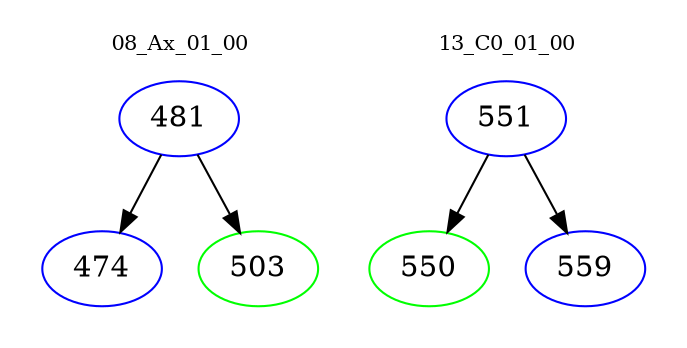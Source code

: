 digraph{
subgraph cluster_0 {
color = white
label = "08_Ax_01_00";
fontsize=10;
T0_481 [label="481", color="blue"]
T0_481 -> T0_474 [color="black"]
T0_474 [label="474", color="blue"]
T0_481 -> T0_503 [color="black"]
T0_503 [label="503", color="green"]
}
subgraph cluster_1 {
color = white
label = "13_C0_01_00";
fontsize=10;
T1_551 [label="551", color="blue"]
T1_551 -> T1_550 [color="black"]
T1_550 [label="550", color="green"]
T1_551 -> T1_559 [color="black"]
T1_559 [label="559", color="blue"]
}
}

